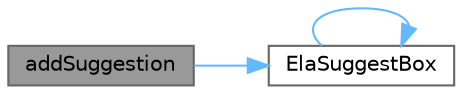 digraph "addSuggestion"
{
 // LATEX_PDF_SIZE
  bgcolor="transparent";
  edge [fontname=Helvetica,fontsize=10,labelfontname=Helvetica,labelfontsize=10];
  node [fontname=Helvetica,fontsize=10,shape=box,height=0.2,width=0.4];
  rankdir="LR";
  Node1 [id="Node000001",label="addSuggestion",height=0.2,width=0.4,color="gray40", fillcolor="grey60", style="filled", fontcolor="black",tooltip="添加建议项"];
  Node1 -> Node2 [id="edge1_Node000001_Node000002",color="steelblue1",style="solid",tooltip=" "];
  Node2 [id="Node000002",label="ElaSuggestBox",height=0.2,width=0.4,color="grey40", fillcolor="white", style="filled",URL="$class_ela_suggest_box.html#aec7af087a466cf49eb70708e83c70608",tooltip="< 声明私有类指针"];
  Node2 -> Node2 [id="edge2_Node000002_Node000002",color="steelblue1",style="solid",tooltip=" "];
}
